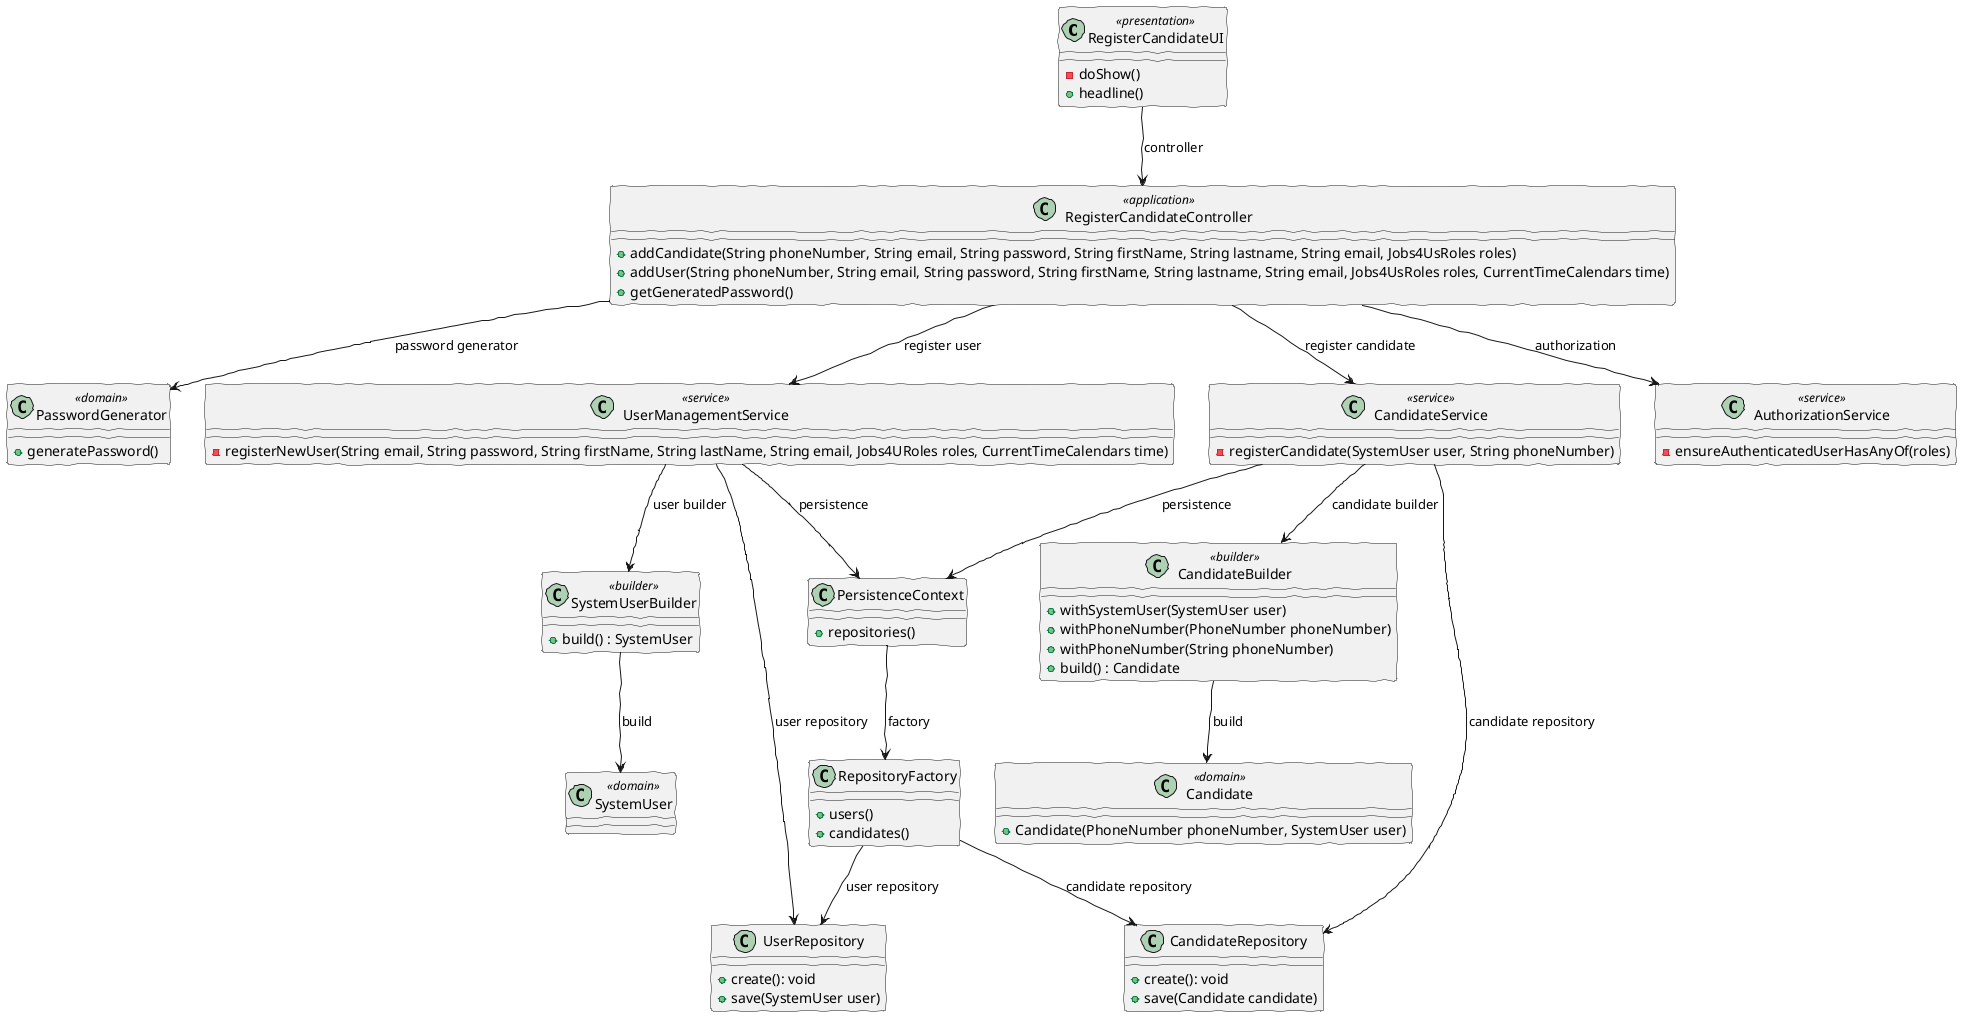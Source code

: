 @startuml
'skinparam
skinparam handwritten true
skinparam packageStyle rect
skinparam defaultFontName FG Virgil
skinparam shadowing false

class RegisterCandidateUI <<presentation>> {
    -doShow()
    +headline()
}

class RegisterCandidateController <<application>> {
    +addCandidate(String phoneNumber, String email, String password, String firstName, String lastname, String email, Jobs4UsRoles roles)
    +addUser(String phoneNumber, String email, String password, String firstName, String lastname, String email, Jobs4UsRoles roles, CurrentTimeCalendars time)
    +getGeneratedPassword()
}

class PasswordGenerator <<domain>> {
    +generatePassword()
}

class UserManagementService <<service>> {
    -registerNewUser(String email, String password, String firstName, String lastName, String email, Jobs4URoles roles, CurrentTimeCalendars time)
}

class CandidateService <<service>> {
    -registerCandidate(SystemUser user, String phoneNumber)
}

class AuthorizationService <<service>> {
    -ensureAuthenticatedUserHasAnyOf(roles)
}

class SystemUserBuilder <<builder>> {
    +build() : SystemUser
}

class CandidateBuilder <<builder>> {
    +withSystemUser(SystemUser user)
    +withPhoneNumber(PhoneNumber phoneNumber)
    +withPhoneNumber(String phoneNumber)
    +build() : Candidate
}

class SystemUser <<domain>> {}

class Candidate <<domain>> {
    +Candidate(PhoneNumber phoneNumber, SystemUser user)
}

class PersistenceContext {
    +repositories()
}
class RepositoryFactory {
    +users()
    +candidates()
}
class UserRepository {
    +create(): void
    +save(SystemUser user)
}
class CandidateRepository {
    + create(): void
    + save(Candidate candidate)
}

RegisterCandidateUI --> RegisterCandidateController: controller
PersistenceContext --> RepositoryFactory : factory
RepositoryFactory --> UserRepository : user repository
RepositoryFactory --> CandidateRepository : candidate repository
RegisterCandidateController --> PasswordGenerator: password generator
RegisterCandidateController --> UserManagementService: register user
RegisterCandidateController --> CandidateService: register candidate
RegisterCandidateController --> AuthorizationService: authorization
UserManagementService --> PersistenceContext: persistence
UserManagementService --> UserRepository: user repository
UserManagementService --> SystemUserBuilder : user builder
CandidateService --> PersistenceContext: persistence
CandidateService --> CandidateRepository: candidate repository
CandidateService --> CandidateBuilder : candidate builder
CandidateBuilder --> Candidate : build
SystemUserBuilder --> SystemUser : build

@enduml
